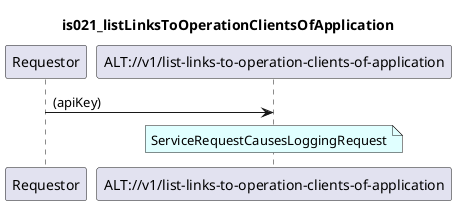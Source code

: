 @startuml is021_listLinksToOperationClientsOfApplication
skinparam responseMessageBelowArrow true

title
is021_listLinksToOperationClientsOfApplication
end title

participant "Requestor" as requestor
participant "ALT://v1/list-links-to-operation-clients-of-application" as alt

requestor -> alt : (apiKey)

note over alt #LightCyan
ServiceRequestCausesLoggingRequest
end note

@enduml